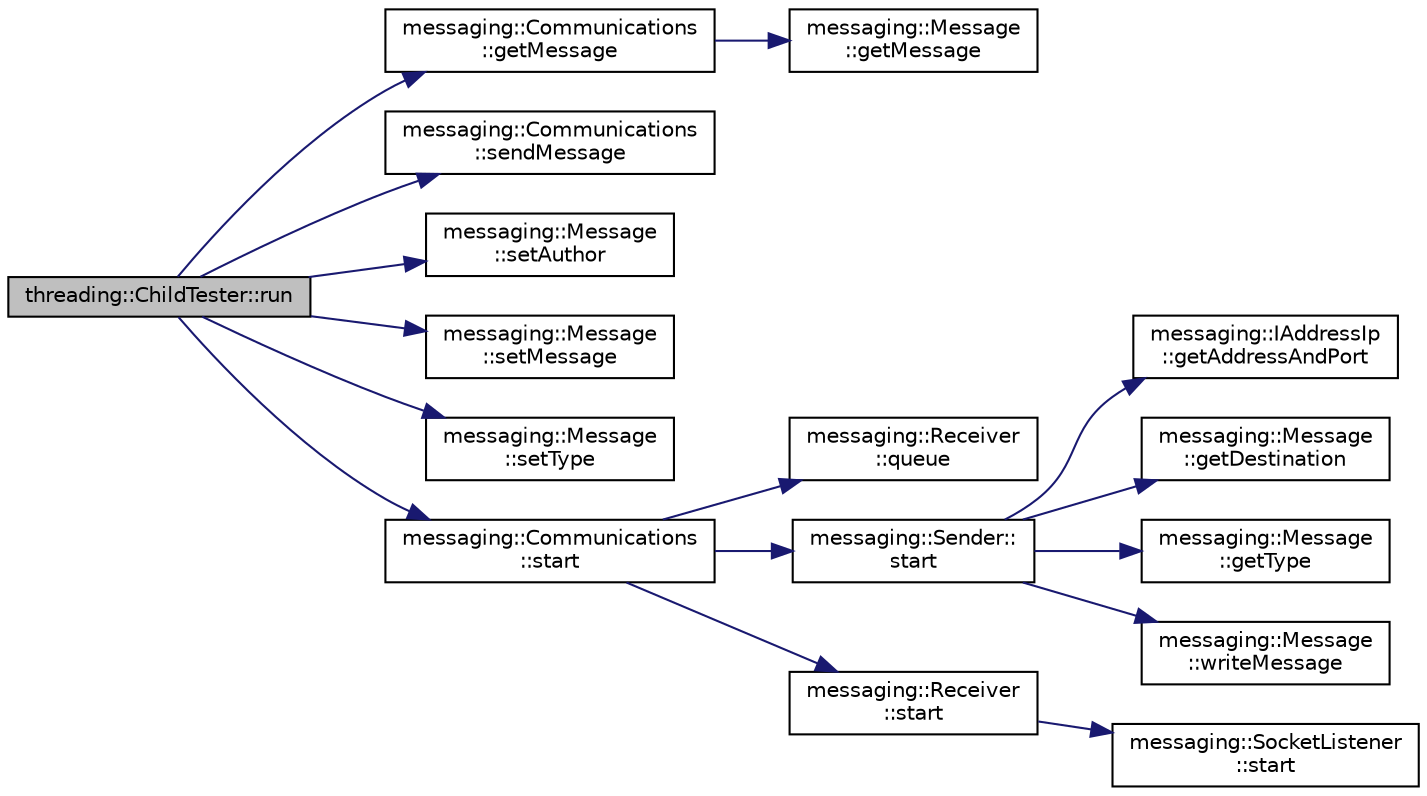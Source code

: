 digraph "threading::ChildTester::run"
{
 // LATEX_PDF_SIZE
  edge [fontname="Helvetica",fontsize="10",labelfontname="Helvetica",labelfontsize="10"];
  node [fontname="Helvetica",fontsize="10",shape=record];
  rankdir="LR";
  Node1 [label="threading::ChildTester::run",height=0.2,width=0.4,color="black", fillcolor="grey75", style="filled", fontcolor="black",tooltip="This method will start running things. Start communications and run test when asked."];
  Node1 -> Node2 [color="midnightblue",fontsize="10",style="solid",fontname="Helvetica"];
  Node2 [label="messaging::Communications\l::getMessage",height=0.2,width=0.4,color="black", fillcolor="white", style="filled",URL="$classmessaging_1_1_communications.html#ab0e9401a70d1cf25604bd3ad07a36c33",tooltip=" "];
  Node2 -> Node3 [color="midnightblue",fontsize="10",style="solid",fontname="Helvetica"];
  Node3 [label="messaging::Message\l::getMessage",height=0.2,width=0.4,color="black", fillcolor="white", style="filled",URL="$classmessaging_1_1_message.html#a10e3fe197efff8565232d7df23d8c19c",tooltip=" "];
  Node1 -> Node4 [color="midnightblue",fontsize="10",style="solid",fontname="Helvetica"];
  Node4 [label="messaging::Communications\l::sendMessage",height=0.2,width=0.4,color="black", fillcolor="white", style="filled",URL="$classmessaging_1_1_communications.html#ace9f419515066a4dd25eada6ff826341",tooltip=" "];
  Node1 -> Node5 [color="midnightblue",fontsize="10",style="solid",fontname="Helvetica"];
  Node5 [label="messaging::Message\l::setAuthor",height=0.2,width=0.4,color="black", fillcolor="white", style="filled",URL="$classmessaging_1_1_message.html#ab0f55e68e96819e721fb86f6325bedb1",tooltip=" "];
  Node1 -> Node6 [color="midnightblue",fontsize="10",style="solid",fontname="Helvetica"];
  Node6 [label="messaging::Message\l::setMessage",height=0.2,width=0.4,color="black", fillcolor="white", style="filled",URL="$classmessaging_1_1_message.html#a598339cd6881bb7eff09d4b7102177b8",tooltip=" "];
  Node1 -> Node7 [color="midnightblue",fontsize="10",style="solid",fontname="Helvetica"];
  Node7 [label="messaging::Message\l::setType",height=0.2,width=0.4,color="black", fillcolor="white", style="filled",URL="$classmessaging_1_1_message.html#a62ee84a9b628706dff9f1828ea464d28",tooltip=" "];
  Node1 -> Node8 [color="midnightblue",fontsize="10",style="solid",fontname="Helvetica"];
  Node8 [label="messaging::Communications\l::start",height=0.2,width=0.4,color="black", fillcolor="white", style="filled",URL="$classmessaging_1_1_communications.html#a1a93f47c7171939fb74d1f52c814c747",tooltip=" "];
  Node8 -> Node9 [color="midnightblue",fontsize="10",style="solid",fontname="Helvetica"];
  Node9 [label="messaging::Receiver\l::queue",height=0.2,width=0.4,color="black", fillcolor="white", style="filled",URL="$classmessaging_1_1_receiver.html#a91b1ab368f342acf6034a06d28888f0c",tooltip=" "];
  Node8 -> Node10 [color="midnightblue",fontsize="10",style="solid",fontname="Helvetica"];
  Node10 [label="messaging::Sender::\lstart",height=0.2,width=0.4,color="black", fillcolor="white", style="filled",URL="$classmessaging_1_1_sender.html#a6f52ff6506505dd53a3f8f789a4002ef",tooltip=" "];
  Node10 -> Node11 [color="midnightblue",fontsize="10",style="solid",fontname="Helvetica"];
  Node11 [label="messaging::IAddressIp\l::getAddressAndPort",height=0.2,width=0.4,color="black", fillcolor="white", style="filled",URL="$classmessaging_1_1_i_address_ip.html#aca03ee3e47965133ffc3453306dbfb40",tooltip=" "];
  Node10 -> Node12 [color="midnightblue",fontsize="10",style="solid",fontname="Helvetica"];
  Node12 [label="messaging::Message\l::getDestination",height=0.2,width=0.4,color="black", fillcolor="white", style="filled",URL="$classmessaging_1_1_message.html#a04e8b8b70e66d3e8e7a504dd42d819cf",tooltip=" "];
  Node10 -> Node13 [color="midnightblue",fontsize="10",style="solid",fontname="Helvetica"];
  Node13 [label="messaging::Message\l::getType",height=0.2,width=0.4,color="black", fillcolor="white", style="filled",URL="$classmessaging_1_1_message.html#a6bbb938d0158f0fe131fde9a76f3d644",tooltip=" "];
  Node10 -> Node14 [color="midnightblue",fontsize="10",style="solid",fontname="Helvetica"];
  Node14 [label="messaging::Message\l::writeMessage",height=0.2,width=0.4,color="black", fillcolor="white", style="filled",URL="$classmessaging_1_1_message.html#a46b1a125113b3e3ea83dbfb5c492455b",tooltip=" "];
  Node8 -> Node15 [color="midnightblue",fontsize="10",style="solid",fontname="Helvetica"];
  Node15 [label="messaging::Receiver\l::start",height=0.2,width=0.4,color="black", fillcolor="white", style="filled",URL="$classmessaging_1_1_receiver.html#a7e524ad4a1147f8968dd980f00c8a9d1",tooltip=" "];
  Node15 -> Node16 [color="midnightblue",fontsize="10",style="solid",fontname="Helvetica"];
  Node16 [label="messaging::SocketListener\l::start",height=0.2,width=0.4,color="black", fillcolor="white", style="filled",URL="$classmessaging_1_1_socket_listener.html#afaa24fc8b00669db93aa549928276d21",tooltip=" "];
}
